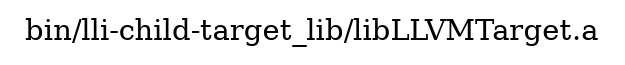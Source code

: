 digraph "bin/lli-child-target_lib/libLLVMTarget.a" {
	label="bin/lli-child-target_lib/libLLVMTarget.a";
	rankdir=LR;

}
